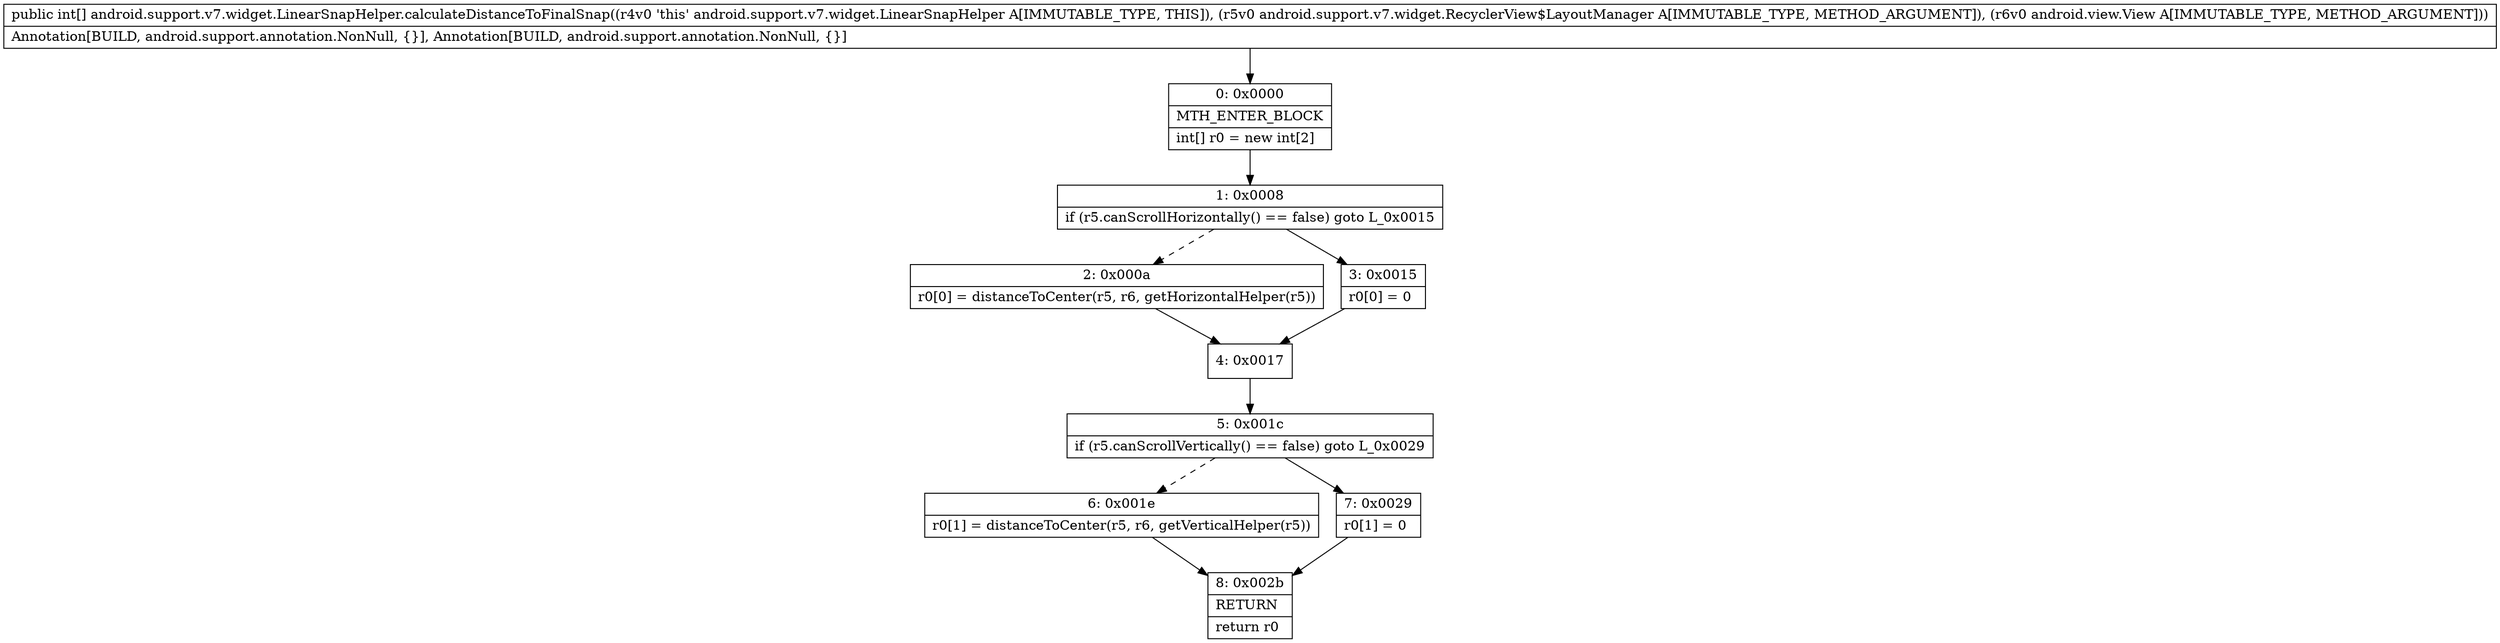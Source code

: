 digraph "CFG forandroid.support.v7.widget.LinearSnapHelper.calculateDistanceToFinalSnap(Landroid\/support\/v7\/widget\/RecyclerView$LayoutManager;Landroid\/view\/View;)[I" {
Node_0 [shape=record,label="{0\:\ 0x0000|MTH_ENTER_BLOCK\l|int[] r0 = new int[2]\l}"];
Node_1 [shape=record,label="{1\:\ 0x0008|if (r5.canScrollHorizontally() == false) goto L_0x0015\l}"];
Node_2 [shape=record,label="{2\:\ 0x000a|r0[0] = distanceToCenter(r5, r6, getHorizontalHelper(r5))\l}"];
Node_3 [shape=record,label="{3\:\ 0x0015|r0[0] = 0\l}"];
Node_4 [shape=record,label="{4\:\ 0x0017}"];
Node_5 [shape=record,label="{5\:\ 0x001c|if (r5.canScrollVertically() == false) goto L_0x0029\l}"];
Node_6 [shape=record,label="{6\:\ 0x001e|r0[1] = distanceToCenter(r5, r6, getVerticalHelper(r5))\l}"];
Node_7 [shape=record,label="{7\:\ 0x0029|r0[1] = 0\l}"];
Node_8 [shape=record,label="{8\:\ 0x002b|RETURN\l|return r0\l}"];
MethodNode[shape=record,label="{public int[] android.support.v7.widget.LinearSnapHelper.calculateDistanceToFinalSnap((r4v0 'this' android.support.v7.widget.LinearSnapHelper A[IMMUTABLE_TYPE, THIS]), (r5v0 android.support.v7.widget.RecyclerView$LayoutManager A[IMMUTABLE_TYPE, METHOD_ARGUMENT]), (r6v0 android.view.View A[IMMUTABLE_TYPE, METHOD_ARGUMENT]))  | Annotation[BUILD, android.support.annotation.NonNull, \{\}], Annotation[BUILD, android.support.annotation.NonNull, \{\}]\l}"];
MethodNode -> Node_0;
Node_0 -> Node_1;
Node_1 -> Node_2[style=dashed];
Node_1 -> Node_3;
Node_2 -> Node_4;
Node_3 -> Node_4;
Node_4 -> Node_5;
Node_5 -> Node_6[style=dashed];
Node_5 -> Node_7;
Node_6 -> Node_8;
Node_7 -> Node_8;
}

